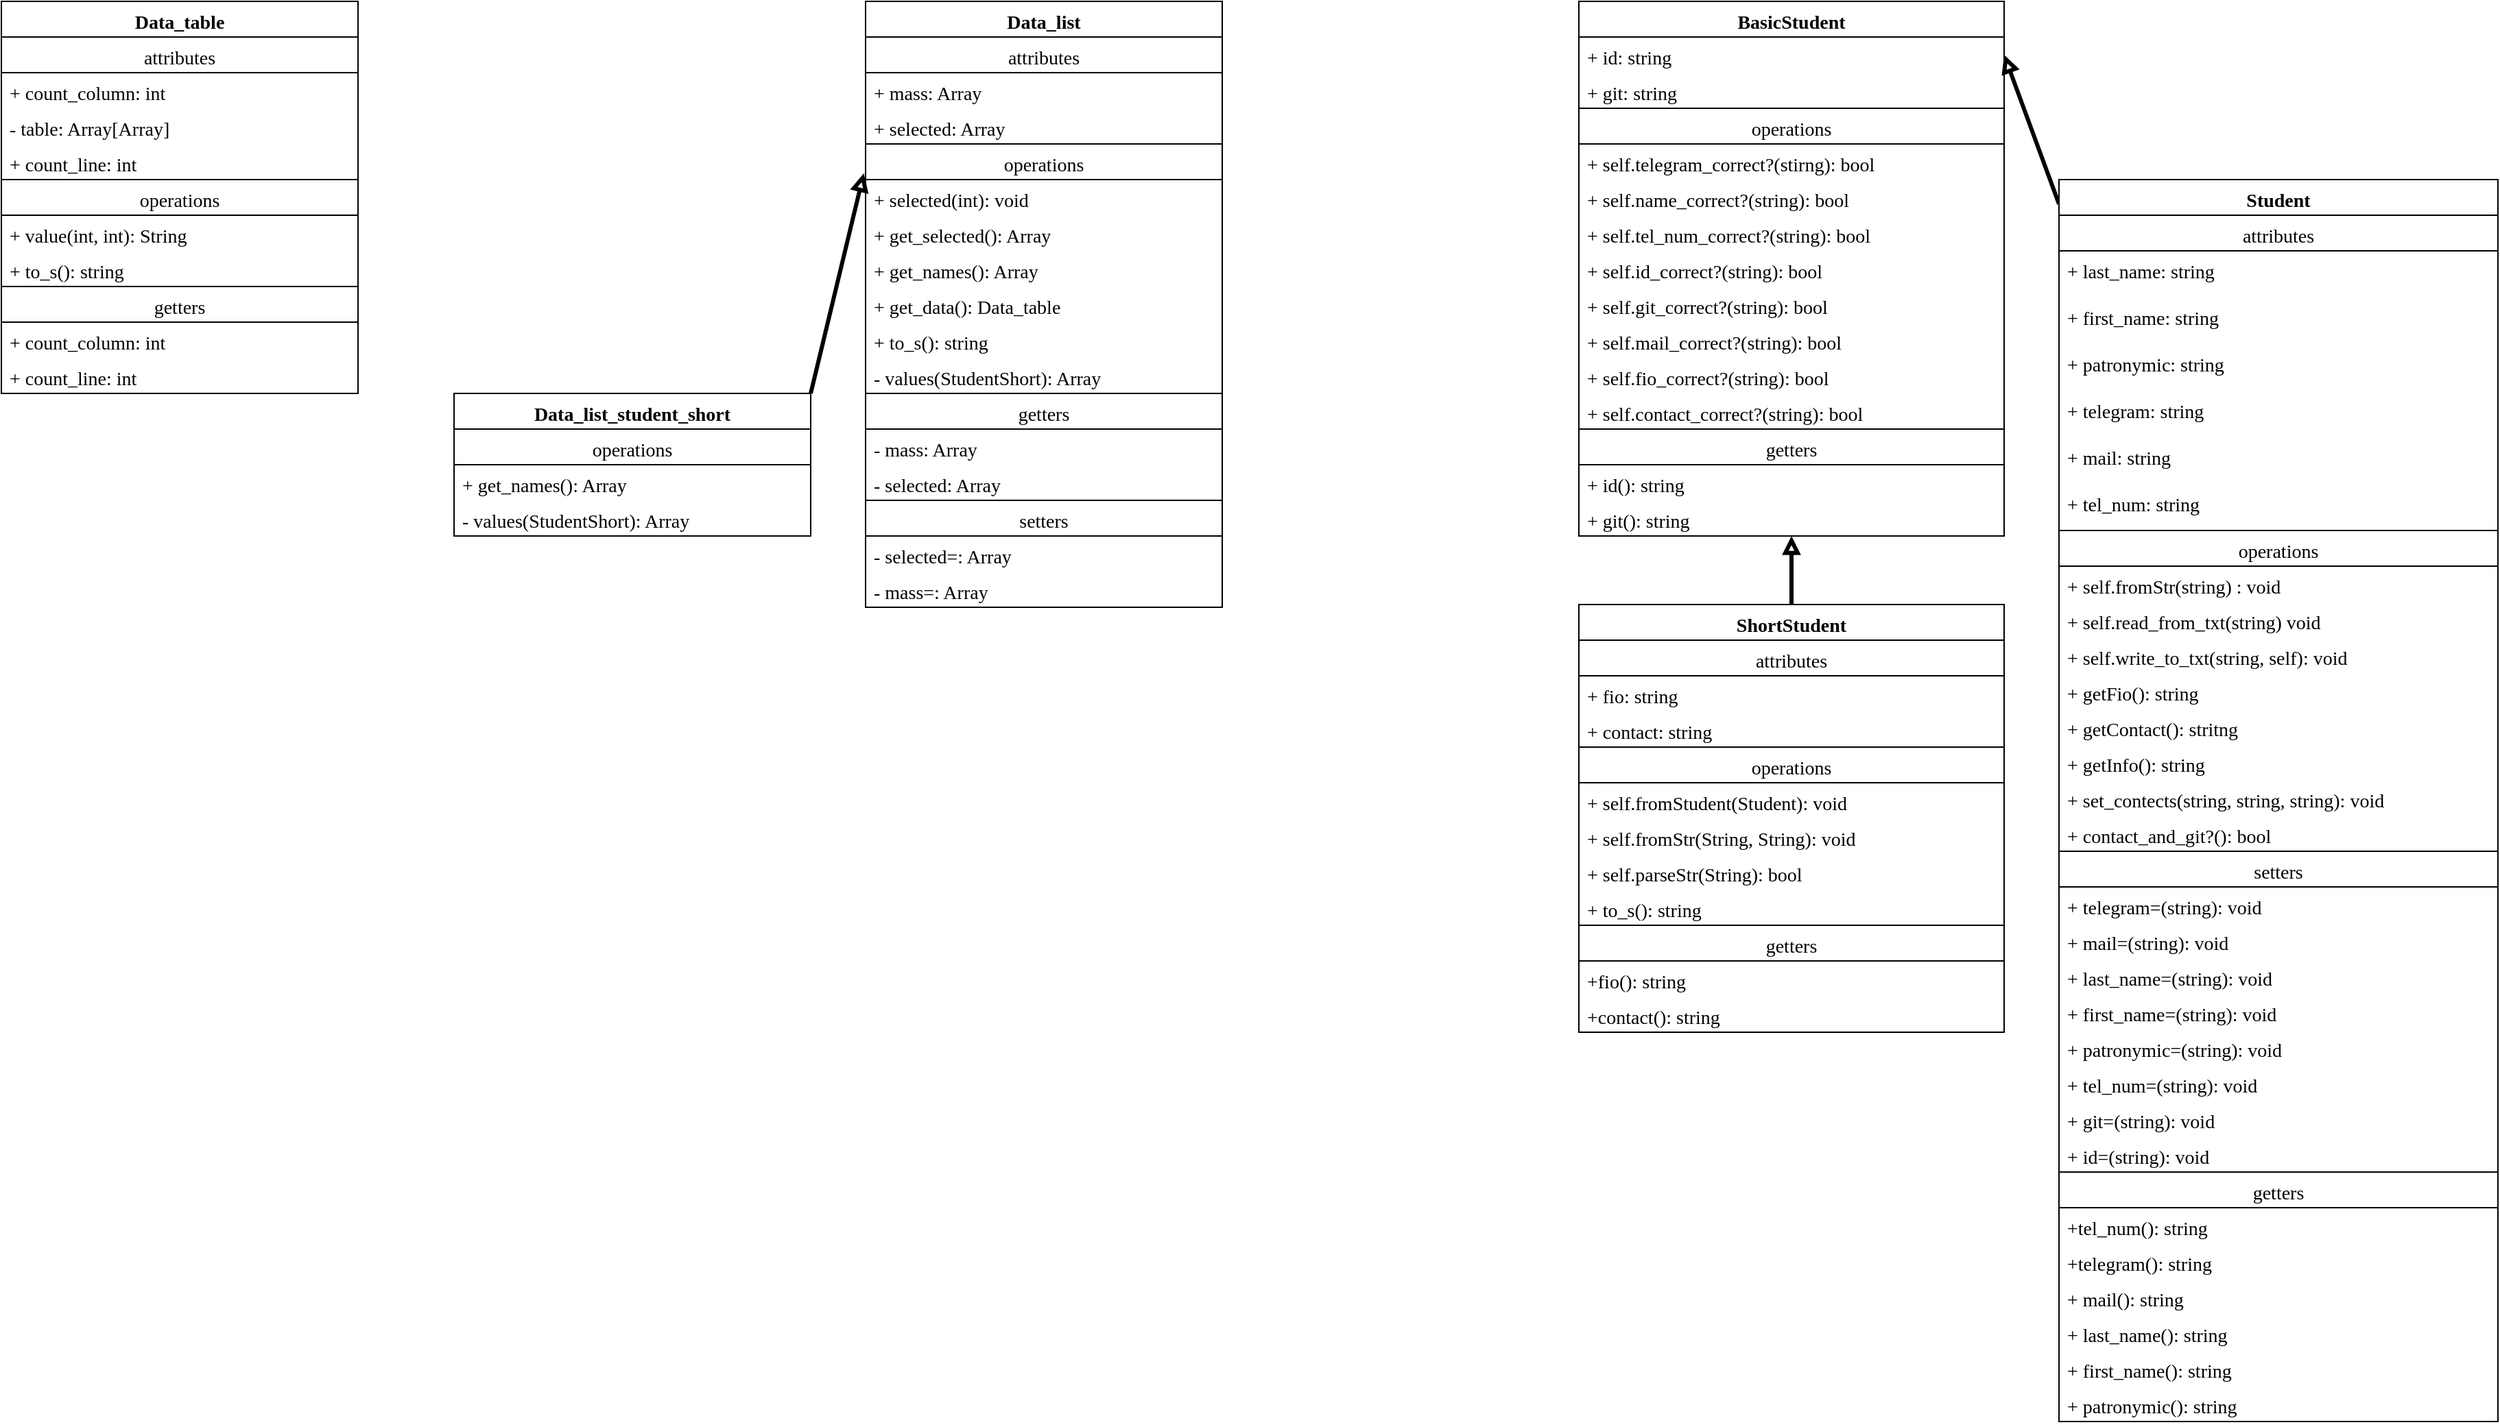<mxfile>
    <diagram id="cqZZ-m5F7JfO_E2lkw66" name="Page-1">
        <mxGraphModel dx="1737" dy="766" grid="1" gridSize="10" guides="1" tooltips="1" connect="1" arrows="1" fold="1" page="1" pageScale="1" pageWidth="1920" pageHeight="1200" background="none" math="0" shadow="0">
            <root>
                <mxCell id="0"/>
                <mxCell id="1" parent="0"/>
                <mxCell id="42" value="BasicStudent" style="swimlane;fontStyle=1;align=center;verticalAlign=top;childLayout=stackLayout;horizontal=1;startSize=26;horizontalStack=0;resizeParent=1;resizeParentMax=0;resizeLast=0;collapsible=1;marginBottom=0;fontFamily=Verdana;fontSize=14;" parent="1" vertex="1">
                    <mxGeometry x="1250" width="310" height="390" as="geometry"/>
                </mxCell>
                <mxCell id="46" value="+ id: string" style="text;strokeColor=none;fillColor=none;align=left;verticalAlign=top;spacingLeft=4;spacingRight=4;overflow=hidden;rotatable=0;points=[[0,0.5],[1,0.5]];portConstraint=eastwest;fontFamily=Verdana;fontSize=14;" parent="42" vertex="1">
                    <mxGeometry y="26" width="310" height="26" as="geometry"/>
                </mxCell>
                <mxCell id="43" value="+ git: string" style="text;strokeColor=none;fillColor=none;align=left;verticalAlign=top;spacingLeft=4;spacingRight=4;overflow=hidden;rotatable=0;points=[[0,0.5],[1,0.5]];portConstraint=eastwest;fontFamily=Verdana;fontSize=14;" parent="42" vertex="1">
                    <mxGeometry y="52" width="310" height="26" as="geometry"/>
                </mxCell>
                <mxCell id="147" value="operations" style="text;strokeColor=default;fillColor=none;align=center;verticalAlign=top;spacingLeft=4;spacingRight=4;overflow=hidden;rotatable=0;points=[[0,0.5],[1,0.5]];portConstraint=eastwest;fontFamily=Verdana;fontSize=14;" parent="42" vertex="1">
                    <mxGeometry y="78" width="310" height="26" as="geometry"/>
                </mxCell>
                <mxCell id="94" value="+ self.telegram_correct?(stirng): bool" style="text;strokeColor=none;fillColor=none;align=left;verticalAlign=top;spacingLeft=4;spacingRight=4;overflow=hidden;rotatable=0;points=[[0,0.5],[1,0.5]];portConstraint=eastwest;fontFamily=Verdana;fontSize=14;" parent="42" vertex="1">
                    <mxGeometry y="104" width="310" height="26" as="geometry"/>
                </mxCell>
                <mxCell id="97" value="+ self.name_correct?(string): bool " style="text;strokeColor=none;fillColor=none;align=left;verticalAlign=top;spacingLeft=4;spacingRight=4;overflow=hidden;rotatable=0;points=[[0,0.5],[1,0.5]];portConstraint=eastwest;fontFamily=Verdana;fontSize=14;perimeterSpacing=0;" parent="42" vertex="1">
                    <mxGeometry y="130" width="310" height="26" as="geometry"/>
                </mxCell>
                <mxCell id="99" value="+ self.tel_num_correct?(string): bool" style="text;strokeColor=none;fillColor=none;align=left;verticalAlign=top;spacingLeft=4;spacingRight=4;overflow=hidden;rotatable=0;points=[[0,0.5],[1,0.5]];portConstraint=eastwest;fontFamily=Verdana;fontSize=14;" parent="42" vertex="1">
                    <mxGeometry y="156" width="310" height="26" as="geometry"/>
                </mxCell>
                <mxCell id="98" value="+ self.id_correct?(string): bool" style="text;strokeColor=none;fillColor=none;align=left;verticalAlign=top;spacingLeft=4;spacingRight=4;overflow=hidden;rotatable=0;points=[[0,0.5],[1,0.5]];portConstraint=eastwest;fontFamily=Verdana;fontSize=14;" parent="42" vertex="1">
                    <mxGeometry y="182" width="310" height="26" as="geometry"/>
                </mxCell>
                <mxCell id="96" value="+ self.git_correct?(string): bool" style="text;strokeColor=none;fillColor=none;align=left;verticalAlign=top;spacingLeft=4;spacingRight=4;overflow=hidden;rotatable=0;points=[[0,0.5],[1,0.5]];portConstraint=eastwest;fontFamily=Verdana;fontSize=14;" parent="42" vertex="1">
                    <mxGeometry y="208" width="310" height="26" as="geometry"/>
                </mxCell>
                <mxCell id="95" value="+ self.mail_correct?(string): bool" style="text;strokeColor=none;fillColor=none;align=left;verticalAlign=top;spacingLeft=4;spacingRight=4;overflow=hidden;rotatable=0;points=[[0,0.5],[1,0.5]];portConstraint=eastwest;fontFamily=Verdana;fontSize=14;" parent="42" vertex="1">
                    <mxGeometry y="234" width="310" height="26" as="geometry"/>
                </mxCell>
                <mxCell id="150" value="+ self.fio_correct?(string): bool" style="text;strokeColor=none;fillColor=none;align=left;verticalAlign=top;spacingLeft=4;spacingRight=4;overflow=hidden;rotatable=0;points=[[0,0.5],[1,0.5]];portConstraint=eastwest;fontFamily=Verdana;fontSize=14;" parent="42" vertex="1">
                    <mxGeometry y="260" width="310" height="26" as="geometry"/>
                </mxCell>
                <mxCell id="151" value="+ self.contact_correct?(string): bool" style="text;strokeColor=none;fillColor=none;align=left;verticalAlign=top;spacingLeft=4;spacingRight=4;overflow=hidden;rotatable=0;points=[[0,0.5],[1,0.5]];portConstraint=eastwest;fontFamily=Verdana;fontSize=14;" parent="42" vertex="1">
                    <mxGeometry y="286" width="310" height="26" as="geometry"/>
                </mxCell>
                <mxCell id="134" value="getters" style="text;strokeColor=default;fillColor=none;align=center;verticalAlign=top;spacingLeft=4;spacingRight=4;overflow=hidden;rotatable=0;points=[[0,0.5],[1,0.5]];portConstraint=eastwest;fontFamily=Verdana;fontSize=14;" parent="42" vertex="1">
                    <mxGeometry y="312" width="310" height="26" as="geometry"/>
                </mxCell>
                <mxCell id="135" value="+ id(): string" style="text;strokeColor=none;fillColor=none;align=left;verticalAlign=top;spacingLeft=4;spacingRight=4;overflow=hidden;rotatable=0;points=[[0,0.5],[1,0.5]];portConstraint=eastwest;fontFamily=Verdana;fontSize=14;" parent="42" vertex="1">
                    <mxGeometry y="338" width="310" height="26" as="geometry"/>
                </mxCell>
                <mxCell id="136" value="+ git(): string" style="text;strokeColor=none;fillColor=none;align=left;verticalAlign=top;spacingLeft=4;spacingRight=4;overflow=hidden;rotatable=0;points=[[0,0.5],[1,0.5]];portConstraint=eastwest;fontFamily=Verdana;fontSize=14;" parent="42" vertex="1">
                    <mxGeometry y="364" width="310" height="26" as="geometry"/>
                </mxCell>
                <mxCell id="133" style="edgeStyle=none;html=1;entryX=0.5;entryY=1;entryDx=0;entryDy=0;strokeWidth=3;fontFamily=Verdana;fontSize=14;endArrow=block;endFill=0;" parent="1" source="64" target="42" edge="1">
                    <mxGeometry relative="1" as="geometry"/>
                </mxCell>
                <mxCell id="64" value="ShortStudent" style="swimlane;fontStyle=1;align=center;verticalAlign=top;childLayout=stackLayout;horizontal=1;startSize=26;horizontalStack=0;resizeParent=1;resizeParentMax=0;resizeLast=0;collapsible=1;marginBottom=0;fontFamily=Verdana;fontSize=14;" parent="1" vertex="1">
                    <mxGeometry x="1250" y="440" width="310" height="312" as="geometry"/>
                </mxCell>
                <mxCell id="70" value="attributes" style="text;strokeColor=default;fillColor=none;align=center;verticalAlign=top;spacingLeft=4;spacingRight=4;overflow=hidden;rotatable=0;points=[[0,0.5],[1,0.5]];portConstraint=eastwest;fontFamily=Verdana;fontSize=14;" parent="64" vertex="1">
                    <mxGeometry y="26" width="310" height="26" as="geometry"/>
                </mxCell>
                <mxCell id="65" value="+ fio: string" style="text;strokeColor=none;fillColor=none;align=left;verticalAlign=top;spacingLeft=4;spacingRight=4;overflow=hidden;rotatable=0;points=[[0,0.5],[1,0.5]];portConstraint=eastwest;fontFamily=Verdana;fontSize=14;" parent="64" vertex="1">
                    <mxGeometry y="52" width="310" height="26" as="geometry"/>
                </mxCell>
                <mxCell id="66" value="+ contact: string" style="text;strokeColor=none;fillColor=none;align=left;verticalAlign=top;spacingLeft=4;spacingRight=4;overflow=hidden;rotatable=0;points=[[0,0.5],[1,0.5]];portConstraint=eastwest;fontFamily=Verdana;fontSize=14;" parent="64" vertex="1">
                    <mxGeometry y="78" width="310" height="26" as="geometry"/>
                </mxCell>
                <mxCell id="73" value="operations" style="text;strokeColor=default;fillColor=none;align=center;verticalAlign=top;spacingLeft=4;spacingRight=4;overflow=hidden;rotatable=0;points=[[0,0.5],[1,0.5]];portConstraint=eastwest;fontFamily=Verdana;fontSize=14;" parent="64" vertex="1">
                    <mxGeometry y="104" width="310" height="26" as="geometry"/>
                </mxCell>
                <mxCell id="68" value="+ self.fromStudent(Student): void" style="text;strokeColor=none;fillColor=none;align=left;verticalAlign=top;spacingLeft=4;spacingRight=4;overflow=hidden;rotatable=0;points=[[0,0.5],[1,0.5]];portConstraint=eastwest;fontFamily=Verdana;fontSize=14;" parent="64" vertex="1">
                    <mxGeometry y="130" width="310" height="26" as="geometry"/>
                </mxCell>
                <mxCell id="148" value="+ self.fromStr(String, String): void" style="text;strokeColor=none;fillColor=none;align=left;verticalAlign=top;spacingLeft=4;spacingRight=4;overflow=hidden;rotatable=0;points=[[0,0.5],[1,0.5]];portConstraint=eastwest;fontFamily=Verdana;fontSize=14;" parent="64" vertex="1">
                    <mxGeometry y="156" width="310" height="26" as="geometry"/>
                </mxCell>
                <mxCell id="149" value="+ self.parseStr(String): bool" style="text;strokeColor=none;fillColor=none;align=left;verticalAlign=top;spacingLeft=4;spacingRight=4;overflow=hidden;rotatable=0;points=[[0,0.5],[1,0.5]];portConstraint=eastwest;fontFamily=Verdana;fontSize=14;" parent="64" vertex="1">
                    <mxGeometry y="182" width="310" height="26" as="geometry"/>
                </mxCell>
                <mxCell id="69" value="+ to_s(): string" style="text;strokeColor=none;fillColor=none;align=left;verticalAlign=top;spacingLeft=4;spacingRight=4;overflow=hidden;rotatable=0;points=[[0,0.5],[1,0.5]];portConstraint=eastwest;fontFamily=Verdana;fontSize=14;" parent="64" vertex="1">
                    <mxGeometry y="208" width="310" height="26" as="geometry"/>
                </mxCell>
                <mxCell id="74" value="getters" style="text;strokeColor=default;fillColor=none;align=center;verticalAlign=top;spacingLeft=4;spacingRight=4;overflow=hidden;rotatable=0;points=[[0,0.5],[1,0.5]];portConstraint=eastwest;fontFamily=Verdana;fontSize=14;" parent="64" vertex="1">
                    <mxGeometry y="234" width="310" height="26" as="geometry"/>
                </mxCell>
                <mxCell id="75" value="+fio(): string" style="text;strokeColor=none;fillColor=none;align=left;verticalAlign=top;spacingLeft=4;spacingRight=4;overflow=hidden;rotatable=0;points=[[0,0.5],[1,0.5]];portConstraint=eastwest;fontFamily=Verdana;fontSize=14;" parent="64" vertex="1">
                    <mxGeometry y="260" width="310" height="26" as="geometry"/>
                </mxCell>
                <mxCell id="76" value="+contact(): string" style="text;strokeColor=none;fillColor=none;align=left;verticalAlign=top;spacingLeft=4;spacingRight=4;overflow=hidden;rotatable=0;points=[[0,0.5],[1,0.5]];portConstraint=eastwest;fontFamily=Verdana;fontSize=14;" parent="64" vertex="1">
                    <mxGeometry y="286" width="310" height="26" as="geometry"/>
                </mxCell>
                <mxCell id="132" style="edgeStyle=none;html=1;entryX=1;entryY=0.5;entryDx=0;entryDy=0;fontFamily=Verdana;fontSize=14;endArrow=block;endFill=0;strokeWidth=3;" parent="1" source="78" target="46" edge="1">
                    <mxGeometry relative="1" as="geometry"/>
                </mxCell>
                <mxCell id="78" value="Student" style="swimlane;fontStyle=1;align=center;verticalAlign=top;childLayout=stackLayout;horizontal=1;startSize=26;horizontalStack=0;resizeParent=1;resizeParentMax=0;resizeLast=0;collapsible=1;marginBottom=0;fontFamily=Verdana;fontSize=14;" parent="1" vertex="1">
                    <mxGeometry x="1600" y="130" width="320" height="906" as="geometry"/>
                </mxCell>
                <mxCell id="108" value="attributes" style="text;strokeColor=default;fillColor=none;align=center;verticalAlign=top;spacingLeft=4;spacingRight=4;overflow=hidden;rotatable=0;points=[[0,0.5],[1,0.5]];portConstraint=eastwest;fontFamily=Verdana;fontSize=14;" parent="78" vertex="1">
                    <mxGeometry y="26" width="320" height="26" as="geometry"/>
                </mxCell>
                <mxCell id="79" value="+ last_name: string" style="text;strokeColor=none;fillColor=none;align=left;verticalAlign=top;spacingLeft=4;spacingRight=4;overflow=hidden;rotatable=0;points=[[0,0.5],[1,0.5]];portConstraint=eastwest;fontFamily=Verdana;fontSize=14;" parent="78" vertex="1">
                    <mxGeometry y="52" width="320" height="34" as="geometry"/>
                </mxCell>
                <mxCell id="80" value="+ first_name: string" style="text;strokeColor=none;fillColor=none;align=left;verticalAlign=top;spacingLeft=4;spacingRight=4;overflow=hidden;rotatable=0;points=[[0,0.5],[1,0.5]];portConstraint=eastwest;fontFamily=Verdana;fontSize=14;" parent="78" vertex="1">
                    <mxGeometry y="86" width="320" height="34" as="geometry"/>
                </mxCell>
                <mxCell id="81" value="+ patronymic: string" style="text;strokeColor=none;fillColor=none;align=left;verticalAlign=top;spacingLeft=4;spacingRight=4;overflow=hidden;rotatable=0;points=[[0,0.5],[1,0.5]];portConstraint=eastwest;fontFamily=Verdana;fontSize=14;" parent="78" vertex="1">
                    <mxGeometry y="120" width="320" height="34" as="geometry"/>
                </mxCell>
                <mxCell id="82" value="+ telegram: string" style="text;strokeColor=none;fillColor=none;align=left;verticalAlign=top;spacingLeft=4;spacingRight=4;overflow=hidden;rotatable=0;points=[[0,0.5],[1,0.5]];portConstraint=eastwest;fontFamily=Verdana;fontSize=14;" parent="78" vertex="1">
                    <mxGeometry y="154" width="320" height="34" as="geometry"/>
                </mxCell>
                <mxCell id="83" value="+ mail: string" style="text;strokeColor=none;fillColor=none;align=left;verticalAlign=top;spacingLeft=4;spacingRight=4;overflow=hidden;rotatable=0;points=[[0,0.5],[1,0.5]];portConstraint=eastwest;fontFamily=Verdana;fontSize=14;" parent="78" vertex="1">
                    <mxGeometry y="188" width="320" height="34" as="geometry"/>
                </mxCell>
                <mxCell id="84" value="+ tel_num: string" style="text;strokeColor=none;fillColor=none;align=left;verticalAlign=top;spacingLeft=4;spacingRight=4;overflow=hidden;rotatable=0;points=[[0,0.5],[1,0.5]];portConstraint=eastwest;fontFamily=Verdana;fontSize=14;" parent="78" vertex="1">
                    <mxGeometry y="222" width="320" height="34" as="geometry"/>
                </mxCell>
                <mxCell id="109" value="operations" style="text;strokeColor=default;fillColor=none;align=center;verticalAlign=top;spacingLeft=4;spacingRight=4;overflow=hidden;rotatable=0;points=[[0,0.5],[1,0.5]];portConstraint=eastwest;fontFamily=Verdana;fontSize=14;" parent="78" vertex="1">
                    <mxGeometry y="256" width="320" height="26" as="geometry"/>
                </mxCell>
                <mxCell id="86" value="+ self.fromStr(string) : void" style="text;strokeColor=none;fillColor=none;align=left;verticalAlign=top;spacingLeft=4;spacingRight=4;overflow=hidden;rotatable=0;points=[[0,0.5],[1,0.5]];portConstraint=eastwest;fontFamily=Verdana;fontSize=14;" parent="78" vertex="1">
                    <mxGeometry y="282" width="320" height="26" as="geometry"/>
                </mxCell>
                <mxCell id="87" value="+ self.read_from_txt(string) void" style="text;strokeColor=none;fillColor=none;align=left;verticalAlign=top;spacingLeft=4;spacingRight=4;overflow=hidden;rotatable=0;points=[[0,0.5],[1,0.5]];portConstraint=eastwest;fontFamily=Verdana;fontSize=14;" parent="78" vertex="1">
                    <mxGeometry y="308" width="320" height="26" as="geometry"/>
                </mxCell>
                <mxCell id="88" value="+ self.write_to_txt(string, self): void" style="text;strokeColor=none;fillColor=none;align=left;verticalAlign=top;spacingLeft=4;spacingRight=4;overflow=hidden;rotatable=0;points=[[0,0.5],[1,0.5]];portConstraint=eastwest;fontFamily=Verdana;fontSize=14;" parent="78" vertex="1">
                    <mxGeometry y="334" width="320" height="26" as="geometry"/>
                </mxCell>
                <mxCell id="89" value="+ getFio(): string" style="text;strokeColor=none;fillColor=none;align=left;verticalAlign=top;spacingLeft=4;spacingRight=4;overflow=hidden;rotatable=0;points=[[0,0.5],[1,0.5]];portConstraint=eastwest;fontFamily=Verdana;fontSize=14;" parent="78" vertex="1">
                    <mxGeometry y="360" width="320" height="26" as="geometry"/>
                </mxCell>
                <mxCell id="90" value="+ getContact(): stritng" style="text;strokeColor=none;fillColor=none;align=left;verticalAlign=top;spacingLeft=4;spacingRight=4;overflow=hidden;rotatable=0;points=[[0,0.5],[1,0.5]];portConstraint=eastwest;fontFamily=Verdana;fontSize=14;" parent="78" vertex="1">
                    <mxGeometry y="386" width="320" height="26" as="geometry"/>
                </mxCell>
                <mxCell id="91" value="+ getInfo(): string" style="text;strokeColor=none;fillColor=none;align=left;verticalAlign=top;spacingLeft=4;spacingRight=4;overflow=hidden;rotatable=0;points=[[0,0.5],[1,0.5]];portConstraint=eastwest;fontFamily=Verdana;fontSize=14;" parent="78" vertex="1">
                    <mxGeometry y="412" width="320" height="26" as="geometry"/>
                </mxCell>
                <mxCell id="92" value="+ set_contects(string, string, string): void" style="text;strokeColor=none;fillColor=none;align=left;verticalAlign=top;spacingLeft=4;spacingRight=4;overflow=hidden;rotatable=0;points=[[0,0.5],[1,0.5]];portConstraint=eastwest;fontFamily=Verdana;fontSize=14;" parent="78" vertex="1">
                    <mxGeometry y="438" width="320" height="26" as="geometry"/>
                </mxCell>
                <mxCell id="93" value="+ contact_and_git?(): bool" style="text;strokeColor=none;fillColor=none;align=left;verticalAlign=top;spacingLeft=4;spacingRight=4;overflow=hidden;rotatable=0;points=[[0,0.5],[1,0.5]];portConstraint=eastwest;fontFamily=Verdana;fontSize=14;" parent="78" vertex="1">
                    <mxGeometry y="464" width="320" height="26" as="geometry"/>
                </mxCell>
                <mxCell id="110" value="setters" style="text;strokeColor=default;fillColor=none;align=center;verticalAlign=top;spacingLeft=4;spacingRight=4;overflow=hidden;rotatable=0;points=[[0,0.5],[1,0.5]];portConstraint=eastwest;fontFamily=Verdana;fontSize=14;" parent="78" vertex="1">
                    <mxGeometry y="490" width="320" height="26" as="geometry"/>
                </mxCell>
                <mxCell id="106" value="+ telegram=(string): void" style="text;strokeColor=none;fillColor=none;align=left;verticalAlign=top;spacingLeft=4;spacingRight=4;overflow=hidden;rotatable=0;points=[[0,0.5],[1,0.5]];portConstraint=eastwest;fontFamily=Verdana;fontSize=14;" parent="78" vertex="1">
                    <mxGeometry y="516" width="320" height="26" as="geometry"/>
                </mxCell>
                <mxCell id="102" value="+ mail=(string): void" style="text;strokeColor=none;fillColor=none;align=left;verticalAlign=top;spacingLeft=4;spacingRight=4;overflow=hidden;rotatable=0;points=[[0,0.5],[1,0.5]];portConstraint=eastwest;fontFamily=Verdana;fontSize=14;" parent="78" vertex="1">
                    <mxGeometry y="542" width="320" height="26" as="geometry"/>
                </mxCell>
                <mxCell id="100" value="+ last_name=(string): void" style="text;strokeColor=none;fillColor=none;align=left;verticalAlign=top;spacingLeft=4;spacingRight=4;overflow=hidden;rotatable=0;points=[[0,0.5],[1,0.5]];portConstraint=eastwest;fontFamily=Verdana;fontSize=14;" parent="78" vertex="1">
                    <mxGeometry y="568" width="320" height="26" as="geometry"/>
                </mxCell>
                <mxCell id="101" value="+ first_name=(string): void" style="text;strokeColor=none;fillColor=none;align=left;verticalAlign=top;spacingLeft=4;spacingRight=4;overflow=hidden;rotatable=0;points=[[0,0.5],[1,0.5]];portConstraint=eastwest;fontFamily=Verdana;fontSize=14;" parent="78" vertex="1">
                    <mxGeometry y="594" width="320" height="26" as="geometry"/>
                </mxCell>
                <mxCell id="103" value="+ patronymic=(string): void" style="text;strokeColor=none;fillColor=none;align=left;verticalAlign=top;spacingLeft=4;spacingRight=4;overflow=hidden;rotatable=0;points=[[0,0.5],[1,0.5]];portConstraint=eastwest;fontFamily=Verdana;fontSize=14;" parent="78" vertex="1">
                    <mxGeometry y="620" width="320" height="26" as="geometry"/>
                </mxCell>
                <mxCell id="107" value="+ tel_num=(string): void" style="text;strokeColor=none;fillColor=none;align=left;verticalAlign=top;spacingLeft=4;spacingRight=4;overflow=hidden;rotatable=0;points=[[0,0.5],[1,0.5]];portConstraint=eastwest;fontFamily=Verdana;fontSize=14;" parent="78" vertex="1">
                    <mxGeometry y="646" width="320" height="26" as="geometry"/>
                </mxCell>
                <mxCell id="105" value="+ git=(string): void" style="text;strokeColor=none;fillColor=none;align=left;verticalAlign=top;spacingLeft=4;spacingRight=4;overflow=hidden;rotatable=0;points=[[0,0.5],[1,0.5]];portConstraint=eastwest;fontFamily=Verdana;fontSize=14;" parent="78" vertex="1">
                    <mxGeometry y="672" width="320" height="26" as="geometry"/>
                </mxCell>
                <mxCell id="104" value="+ id=(string): void" style="text;strokeColor=none;fillColor=none;align=left;verticalAlign=top;spacingLeft=4;spacingRight=4;overflow=hidden;rotatable=0;points=[[0,0.5],[1,0.5]];portConstraint=eastwest;fontFamily=Verdana;fontSize=14;" parent="78" vertex="1">
                    <mxGeometry y="698" width="320" height="26" as="geometry"/>
                </mxCell>
                <mxCell id="111" value="getters" style="text;strokeColor=default;fillColor=none;align=center;verticalAlign=top;spacingLeft=4;spacingRight=4;overflow=hidden;rotatable=0;points=[[0,0.5],[1,0.5]];portConstraint=eastwest;fontFamily=Verdana;fontSize=14;" parent="78" vertex="1">
                    <mxGeometry y="724" width="320" height="26" as="geometry"/>
                </mxCell>
                <mxCell id="115" value="+tel_num(): string" style="text;strokeColor=none;fillColor=none;align=left;verticalAlign=top;spacingLeft=4;spacingRight=4;overflow=hidden;rotatable=0;points=[[0,0.5],[1,0.5]];portConstraint=eastwest;fontFamily=Verdana;fontSize=14;" parent="78" vertex="1">
                    <mxGeometry y="750" width="320" height="26" as="geometry"/>
                </mxCell>
                <mxCell id="116" value="+telegram(): string" style="text;strokeColor=none;fillColor=none;align=left;verticalAlign=top;spacingLeft=4;spacingRight=4;overflow=hidden;rotatable=0;points=[[0,0.5],[1,0.5]];portConstraint=eastwest;fontFamily=Verdana;fontSize=14;" parent="78" vertex="1">
                    <mxGeometry y="776" width="320" height="26" as="geometry"/>
                </mxCell>
                <mxCell id="117" value="+ mail(): string" style="text;strokeColor=none;fillColor=none;align=left;verticalAlign=top;spacingLeft=4;spacingRight=4;overflow=hidden;rotatable=0;points=[[0,0.5],[1,0.5]];portConstraint=eastwest;fontFamily=Verdana;fontSize=14;" parent="78" vertex="1">
                    <mxGeometry y="802" width="320" height="26" as="geometry"/>
                </mxCell>
                <mxCell id="118" value="+ last_name(): string" style="text;strokeColor=none;fillColor=none;align=left;verticalAlign=top;spacingLeft=4;spacingRight=4;overflow=hidden;rotatable=0;points=[[0,0.5],[1,0.5]];portConstraint=eastwest;fontFamily=Verdana;fontSize=14;" parent="78" vertex="1">
                    <mxGeometry y="828" width="320" height="26" as="geometry"/>
                </mxCell>
                <mxCell id="119" value="+ first_name(): string" style="text;strokeColor=none;fillColor=none;align=left;verticalAlign=top;spacingLeft=4;spacingRight=4;overflow=hidden;rotatable=0;points=[[0,0.5],[1,0.5]];portConstraint=eastwest;fontFamily=Verdana;fontSize=14;" parent="78" vertex="1">
                    <mxGeometry y="854" width="320" height="26" as="geometry"/>
                </mxCell>
                <mxCell id="120" value="+ patronymic(): string" style="text;strokeColor=none;fillColor=none;align=left;verticalAlign=top;spacingLeft=4;spacingRight=4;overflow=hidden;rotatable=0;points=[[0,0.5],[1,0.5]];portConstraint=eastwest;fontFamily=Verdana;fontSize=14;" parent="78" vertex="1">
                    <mxGeometry y="880" width="320" height="26" as="geometry"/>
                </mxCell>
                <mxCell id="137" value="Data_table" style="swimlane;fontStyle=1;align=center;verticalAlign=top;childLayout=stackLayout;horizontal=1;startSize=26;horizontalStack=0;resizeParent=1;resizeParentMax=0;resizeLast=0;collapsible=1;marginBottom=0;fontFamily=Verdana;fontSize=14;" parent="1" vertex="1">
                    <mxGeometry x="100" width="260" height="286" as="geometry"/>
                </mxCell>
                <mxCell id="138" value="attributes" style="text;strokeColor=default;fillColor=none;align=center;verticalAlign=top;spacingLeft=4;spacingRight=4;overflow=hidden;rotatable=0;points=[[0,0.5],[1,0.5]];portConstraint=eastwest;fontFamily=Verdana;fontSize=14;" parent="137" vertex="1">
                    <mxGeometry y="26" width="260" height="26" as="geometry"/>
                </mxCell>
                <mxCell id="140" value="+ count_column: int" style="text;strokeColor=none;fillColor=none;align=left;verticalAlign=top;spacingLeft=4;spacingRight=4;overflow=hidden;rotatable=0;points=[[0,0.5],[1,0.5]];portConstraint=eastwest;fontFamily=Verdana;fontSize=14;" parent="137" vertex="1">
                    <mxGeometry y="52" width="260" height="26" as="geometry"/>
                </mxCell>
                <mxCell id="202" value="- table: Array[Array]" style="text;strokeColor=none;fillColor=none;align=left;verticalAlign=top;spacingLeft=4;spacingRight=4;overflow=hidden;rotatable=0;points=[[0,0.5],[1,0.5]];portConstraint=eastwest;fontFamily=Verdana;fontSize=14;" vertex="1" parent="137">
                    <mxGeometry y="78" width="260" height="26" as="geometry"/>
                </mxCell>
                <mxCell id="139" value="+ count_line: int" style="text;strokeColor=none;fillColor=none;align=left;verticalAlign=top;spacingLeft=4;spacingRight=4;overflow=hidden;rotatable=0;points=[[0,0.5],[1,0.5]];portConstraint=eastwest;fontFamily=Verdana;fontSize=14;" parent="137" vertex="1">
                    <mxGeometry y="104" width="260" height="26" as="geometry"/>
                </mxCell>
                <mxCell id="141" value="operations" style="text;strokeColor=default;fillColor=none;align=center;verticalAlign=top;spacingLeft=4;spacingRight=4;overflow=hidden;rotatable=0;points=[[0,0.5],[1,0.5]];portConstraint=eastwest;fontFamily=Verdana;fontSize=14;" parent="137" vertex="1">
                    <mxGeometry y="130" width="260" height="26" as="geometry"/>
                </mxCell>
                <mxCell id="142" value="+ value(int, int): String" style="text;strokeColor=none;fillColor=none;align=left;verticalAlign=top;spacingLeft=4;spacingRight=4;overflow=hidden;rotatable=0;points=[[0,0.5],[1,0.5]];portConstraint=eastwest;fontFamily=Verdana;fontSize=14;" parent="137" vertex="1">
                    <mxGeometry y="156" width="260" height="26" as="geometry"/>
                </mxCell>
                <mxCell id="143" value="+ to_s(): string" style="text;strokeColor=none;fillColor=none;align=left;verticalAlign=top;spacingLeft=4;spacingRight=4;overflow=hidden;rotatable=0;points=[[0,0.5],[1,0.5]];portConstraint=eastwest;fontFamily=Verdana;fontSize=14;" parent="137" vertex="1">
                    <mxGeometry y="182" width="260" height="26" as="geometry"/>
                </mxCell>
                <mxCell id="144" value="getters" style="text;strokeColor=default;fillColor=none;align=center;verticalAlign=top;spacingLeft=4;spacingRight=4;overflow=hidden;rotatable=0;points=[[0,0.5],[1,0.5]];portConstraint=eastwest;fontFamily=Verdana;fontSize=14;" parent="137" vertex="1">
                    <mxGeometry y="208" width="260" height="26" as="geometry"/>
                </mxCell>
                <mxCell id="153" value="+ count_column: int" style="text;strokeColor=none;fillColor=none;align=left;verticalAlign=top;spacingLeft=4;spacingRight=4;overflow=hidden;rotatable=0;points=[[0,0.5],[1,0.5]];portConstraint=eastwest;fontFamily=Verdana;fontSize=14;" vertex="1" parent="137">
                    <mxGeometry y="234" width="260" height="26" as="geometry"/>
                </mxCell>
                <mxCell id="152" value="+ count_line: int" style="text;strokeColor=none;fillColor=none;align=left;verticalAlign=top;spacingLeft=4;spacingRight=4;overflow=hidden;rotatable=0;points=[[0,0.5],[1,0.5]];portConstraint=eastwest;fontFamily=Verdana;fontSize=14;" vertex="1" parent="137">
                    <mxGeometry y="260" width="260" height="26" as="geometry"/>
                </mxCell>
                <mxCell id="157" value="Data_list" style="swimlane;fontStyle=1;align=center;verticalAlign=top;childLayout=stackLayout;horizontal=1;startSize=26;horizontalStack=0;resizeParent=1;resizeParentMax=0;resizeLast=0;collapsible=1;marginBottom=0;fontFamily=Verdana;fontSize=14;" vertex="1" parent="1">
                    <mxGeometry x="730" width="260" height="442" as="geometry"/>
                </mxCell>
                <mxCell id="158" value="attributes" style="text;strokeColor=default;fillColor=none;align=center;verticalAlign=top;spacingLeft=4;spacingRight=4;overflow=hidden;rotatable=0;points=[[0,0.5],[1,0.5]];portConstraint=eastwest;fontFamily=Verdana;fontSize=14;" vertex="1" parent="157">
                    <mxGeometry y="26" width="260" height="26" as="geometry"/>
                </mxCell>
                <mxCell id="159" value="+ mass: Array" style="text;strokeColor=none;fillColor=none;align=left;verticalAlign=top;spacingLeft=4;spacingRight=4;overflow=hidden;rotatable=0;points=[[0,0.5],[1,0.5]];portConstraint=eastwest;fontFamily=Verdana;fontSize=14;" vertex="1" parent="157">
                    <mxGeometry y="52" width="260" height="26" as="geometry"/>
                </mxCell>
                <mxCell id="160" value="+ selected: Array" style="text;strokeColor=none;fillColor=none;align=left;verticalAlign=top;spacingLeft=4;spacingRight=4;overflow=hidden;rotatable=0;points=[[0,0.5],[1,0.5]];portConstraint=eastwest;fontFamily=Verdana;fontSize=14;" vertex="1" parent="157">
                    <mxGeometry y="78" width="260" height="26" as="geometry"/>
                </mxCell>
                <mxCell id="161" value="operations" style="text;strokeColor=default;fillColor=none;align=center;verticalAlign=top;spacingLeft=4;spacingRight=4;overflow=hidden;rotatable=0;points=[[0,0.5],[1,0.5]];portConstraint=eastwest;fontFamily=Verdana;fontSize=14;" vertex="1" parent="157">
                    <mxGeometry y="104" width="260" height="26" as="geometry"/>
                </mxCell>
                <mxCell id="162" value="+ selected(int): void" style="text;strokeColor=none;fillColor=none;align=left;verticalAlign=top;spacingLeft=4;spacingRight=4;overflow=hidden;rotatable=0;points=[[0,0.5],[1,0.5]];portConstraint=eastwest;fontFamily=Verdana;fontSize=14;" vertex="1" parent="157">
                    <mxGeometry y="130" width="260" height="26" as="geometry"/>
                </mxCell>
                <mxCell id="177" value="+ get_selected(): Array" style="text;strokeColor=none;fillColor=none;align=left;verticalAlign=top;spacingLeft=4;spacingRight=4;overflow=hidden;rotatable=0;points=[[0,0.5],[1,0.5]];portConstraint=eastwest;fontFamily=Verdana;fontSize=14;" vertex="1" parent="157">
                    <mxGeometry y="156" width="260" height="26" as="geometry"/>
                </mxCell>
                <mxCell id="163" value="+ get_names(): Array" style="text;strokeColor=none;fillColor=none;align=left;verticalAlign=top;spacingLeft=4;spacingRight=4;overflow=hidden;rotatable=0;points=[[0,0.5],[1,0.5]];portConstraint=eastwest;fontFamily=Verdana;fontSize=14;" vertex="1" parent="157">
                    <mxGeometry y="182" width="260" height="26" as="geometry"/>
                </mxCell>
                <mxCell id="178" value="+ get_data(): Data_table" style="text;strokeColor=none;fillColor=none;align=left;verticalAlign=top;spacingLeft=4;spacingRight=4;overflow=hidden;rotatable=0;points=[[0,0.5],[1,0.5]];portConstraint=eastwest;fontFamily=Verdana;fontSize=14;" vertex="1" parent="157">
                    <mxGeometry y="208" width="260" height="26" as="geometry"/>
                </mxCell>
                <mxCell id="201" value="+ to_s(): string" style="text;strokeColor=none;fillColor=none;align=left;verticalAlign=top;spacingLeft=4;spacingRight=4;overflow=hidden;rotatable=0;points=[[0,0.5],[1,0.5]];portConstraint=eastwest;fontFamily=Verdana;fontSize=14;" vertex="1" parent="157">
                    <mxGeometry y="234" width="260" height="26" as="geometry"/>
                </mxCell>
                <mxCell id="200" value="- values(StudentShort): Array" style="text;strokeColor=none;fillColor=none;align=left;verticalAlign=top;spacingLeft=4;spacingRight=4;overflow=hidden;rotatable=0;points=[[0,0.5],[1,0.5]];portConstraint=eastwest;fontFamily=Verdana;fontSize=14;" vertex="1" parent="157">
                    <mxGeometry y="260" width="260" height="26" as="geometry"/>
                </mxCell>
                <mxCell id="164" value="getters" style="text;strokeColor=default;fillColor=none;align=center;verticalAlign=top;spacingLeft=4;spacingRight=4;overflow=hidden;rotatable=0;points=[[0,0.5],[1,0.5]];portConstraint=eastwest;fontFamily=Verdana;fontSize=14;" vertex="1" parent="157">
                    <mxGeometry y="286" width="260" height="26" as="geometry"/>
                </mxCell>
                <mxCell id="179" value="- mass: Array" style="text;strokeColor=none;fillColor=none;align=left;verticalAlign=top;spacingLeft=4;spacingRight=4;overflow=hidden;rotatable=0;points=[[0,0.5],[1,0.5]];portConstraint=eastwest;fontFamily=Verdana;fontSize=14;" vertex="1" parent="157">
                    <mxGeometry y="312" width="260" height="26" as="geometry"/>
                </mxCell>
                <mxCell id="180" value="- selected: Array" style="text;strokeColor=none;fillColor=none;align=left;verticalAlign=top;spacingLeft=4;spacingRight=4;overflow=hidden;rotatable=0;points=[[0,0.5],[1,0.5]];portConstraint=eastwest;fontFamily=Verdana;fontSize=14;" vertex="1" parent="157">
                    <mxGeometry y="338" width="260" height="26" as="geometry"/>
                </mxCell>
                <mxCell id="181" value="setters" style="text;strokeColor=default;fillColor=none;align=center;verticalAlign=top;spacingLeft=4;spacingRight=4;overflow=hidden;rotatable=0;points=[[0,0.5],[1,0.5]];portConstraint=eastwest;fontFamily=Verdana;fontSize=14;" vertex="1" parent="157">
                    <mxGeometry y="364" width="260" height="26" as="geometry"/>
                </mxCell>
                <mxCell id="183" value="- selected=: Array" style="text;strokeColor=none;fillColor=none;align=left;verticalAlign=top;spacingLeft=4;spacingRight=4;overflow=hidden;rotatable=0;points=[[0,0.5],[1,0.5]];portConstraint=eastwest;fontFamily=Verdana;fontSize=14;" vertex="1" parent="157">
                    <mxGeometry y="390" width="260" height="26" as="geometry"/>
                </mxCell>
                <mxCell id="182" value="- mass=: Array" style="text;strokeColor=none;fillColor=none;align=left;verticalAlign=top;spacingLeft=4;spacingRight=4;overflow=hidden;rotatable=0;points=[[0,0.5],[1,0.5]];portConstraint=eastwest;fontFamily=Verdana;fontSize=14;" vertex="1" parent="157">
                    <mxGeometry y="416" width="260" height="26" as="geometry"/>
                </mxCell>
                <mxCell id="199" style="edgeStyle=none;html=1;exitX=1;exitY=0;exitDx=0;exitDy=0;entryX=-0.005;entryY=-0.176;entryDx=0;entryDy=0;endArrow=block;endFill=0;strokeWidth=3;entryPerimeter=0;" edge="1" parent="1" source="184" target="162">
                    <mxGeometry relative="1" as="geometry"/>
                </mxCell>
                <mxCell id="184" value="Data_list_student_short" style="swimlane;fontStyle=1;align=center;verticalAlign=top;childLayout=stackLayout;horizontal=1;startSize=26;horizontalStack=0;resizeParent=1;resizeParentMax=0;resizeLast=0;collapsible=1;marginBottom=0;fontFamily=Verdana;fontSize=14;" vertex="1" parent="1">
                    <mxGeometry x="430" y="286" width="260" height="104" as="geometry"/>
                </mxCell>
                <mxCell id="188" value="operations" style="text;strokeColor=default;fillColor=none;align=center;verticalAlign=top;spacingLeft=4;spacingRight=4;overflow=hidden;rotatable=0;points=[[0,0.5],[1,0.5]];portConstraint=eastwest;fontFamily=Verdana;fontSize=14;" vertex="1" parent="184">
                    <mxGeometry y="26" width="260" height="26" as="geometry"/>
                </mxCell>
                <mxCell id="191" value="+ get_names(): Array" style="text;strokeColor=none;fillColor=none;align=left;verticalAlign=top;spacingLeft=4;spacingRight=4;overflow=hidden;rotatable=0;points=[[0,0.5],[1,0.5]];portConstraint=eastwest;fontFamily=Verdana;fontSize=14;" vertex="1" parent="184">
                    <mxGeometry y="52" width="260" height="26" as="geometry"/>
                </mxCell>
                <mxCell id="192" value="- values(StudentShort): Array" style="text;strokeColor=none;fillColor=none;align=left;verticalAlign=top;spacingLeft=4;spacingRight=4;overflow=hidden;rotatable=0;points=[[0,0.5],[1,0.5]];portConstraint=eastwest;fontFamily=Verdana;fontSize=14;" vertex="1" parent="184">
                    <mxGeometry y="78" width="260" height="26" as="geometry"/>
                </mxCell>
            </root>
        </mxGraphModel>
    </diagram>
</mxfile>